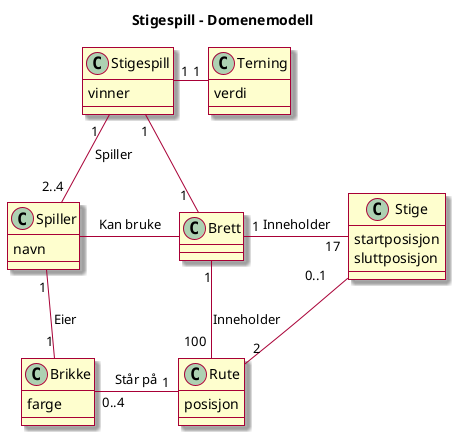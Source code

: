 @startuml Domenemodell

skin rose

title Stigespill - Domenemodell

class Stigespill{
	vinner
}
class Brett{}
class Terning{
	verdi
}
class Rute{
	posisjon
}
class Spiller{
	navn
}
class Brikke{
	farge
}
class Stige{
	startposisjon
	sluttposisjon
}

Brett "1" -down- "100 " Rute: Inneholder
Brett "1   " -right- " 17" Stige: Inneholder
Stige "0..1    " -down- "2" Rute
Stigespill "1  " -down- "2..4" Spiller: Spiller
Stigespill "1" -down- "1  " Brett
Stigespill "1   " -right- "   1" Terning
Spiller "1" -down- "1" Brikke: Eier
Spiller -right- Brett: Kan bruke
Brikke "0..4" -right- "   1" Rute: Står på


@enduml